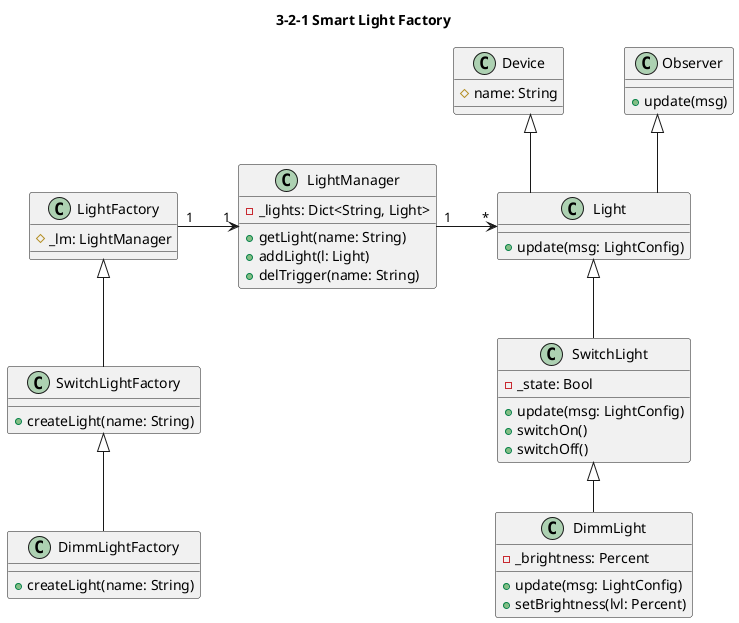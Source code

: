 @startuml
' Settings
' ============================

' use +,#,- instead of icons
'skinparam classAttributeIconSize 0

' horizontal distance in px
skinparam nodesep 60 

' vertical distance in px
skinparam ranksep 50

' use only straight lines (ortho/polyline)
skinparam linetype ortho

' title
title 3-2-1 Smart Light Factory



' Abstract Classes
' ============================
class Light{
    +update(msg: LightConfig)
}

class Observer{
    +update(msg)
}

class Device{
    #name: String
}

class LightFactory{
    #_lm: LightManager 
}

' Concrete Classes
' ============================
class LightManager{
    -_lights: Dict<String, Light> 
    +getLight(name: String)
    +addLight(l: Light)
    +delTrigger(name: String)
}

class SwitchLight{
    -_state: Bool
    +update(msg: LightConfig)
    +switchOn()
    +switchOff()
}

class DimmLight{
    -_brightness: Percent
    +update(msg: LightConfig)
    +setBrightness(lvl: Percent)
}

class SwitchLightFactory{
    +createLight(name: String)
}

class DimmLightFactory{
    +createLight(name: String)
}


' Relations
' ================================

SwitchLightFactory -u-|> LightFactory

DimmLightFactory -u-|> SwitchLightFactory
LightFactory "1" -r-> "1" LightManager
LightManager "1" -r-> "*" Light
Light -u-|> Observer
Light -u-|> Device
SwitchLight -u-|> Light
DimmLight -u-|> SwitchLight


@enduml
